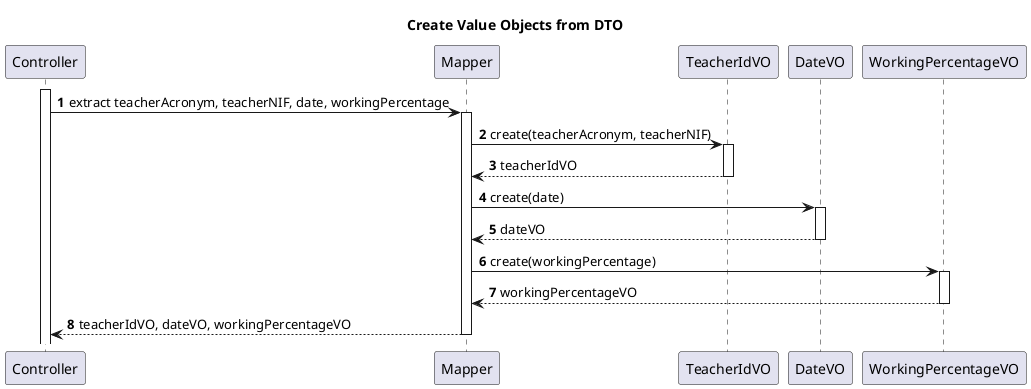 @startuml
title Create Value Objects from DTO
autonumber

participant Controller
participant Mapper
participant TeacherIdVO
participant DateVO
participant WorkingPercentageVO

activate Controller
Controller -> Mapper : extract teacherAcronym, teacherNIF, date, workingPercentage
activate Mapper
Mapper -> TeacherIdVO : create(teacherAcronym, teacherNIF)
activate TeacherIdVO
TeacherIdVO --> Mapper : teacherIdVO
deactivate TeacherIdVO
Mapper -> DateVO : create(date)
activate DateVO
DateVO --> Mapper : dateVO
deactivate DateVO
Mapper -> WorkingPercentageVO : create(workingPercentage)
activate WorkingPercentageVO
WorkingPercentageVO --> Mapper : workingPercentageVO
deactivate WorkingPercentageVO
Mapper --> Controller : teacherIdVO, dateVO, workingPercentageVO
deactivate Mapper
@enduml
